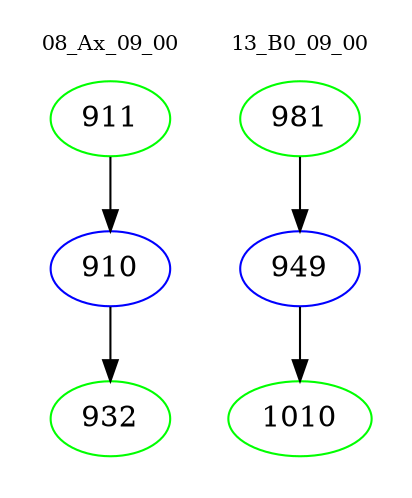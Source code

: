 digraph{
subgraph cluster_0 {
color = white
label = "08_Ax_09_00";
fontsize=10;
T0_911 [label="911", color="green"]
T0_911 -> T0_910 [color="black"]
T0_910 [label="910", color="blue"]
T0_910 -> T0_932 [color="black"]
T0_932 [label="932", color="green"]
}
subgraph cluster_1 {
color = white
label = "13_B0_09_00";
fontsize=10;
T1_981 [label="981", color="green"]
T1_981 -> T1_949 [color="black"]
T1_949 [label="949", color="blue"]
T1_949 -> T1_1010 [color="black"]
T1_1010 [label="1010", color="green"]
}
}
